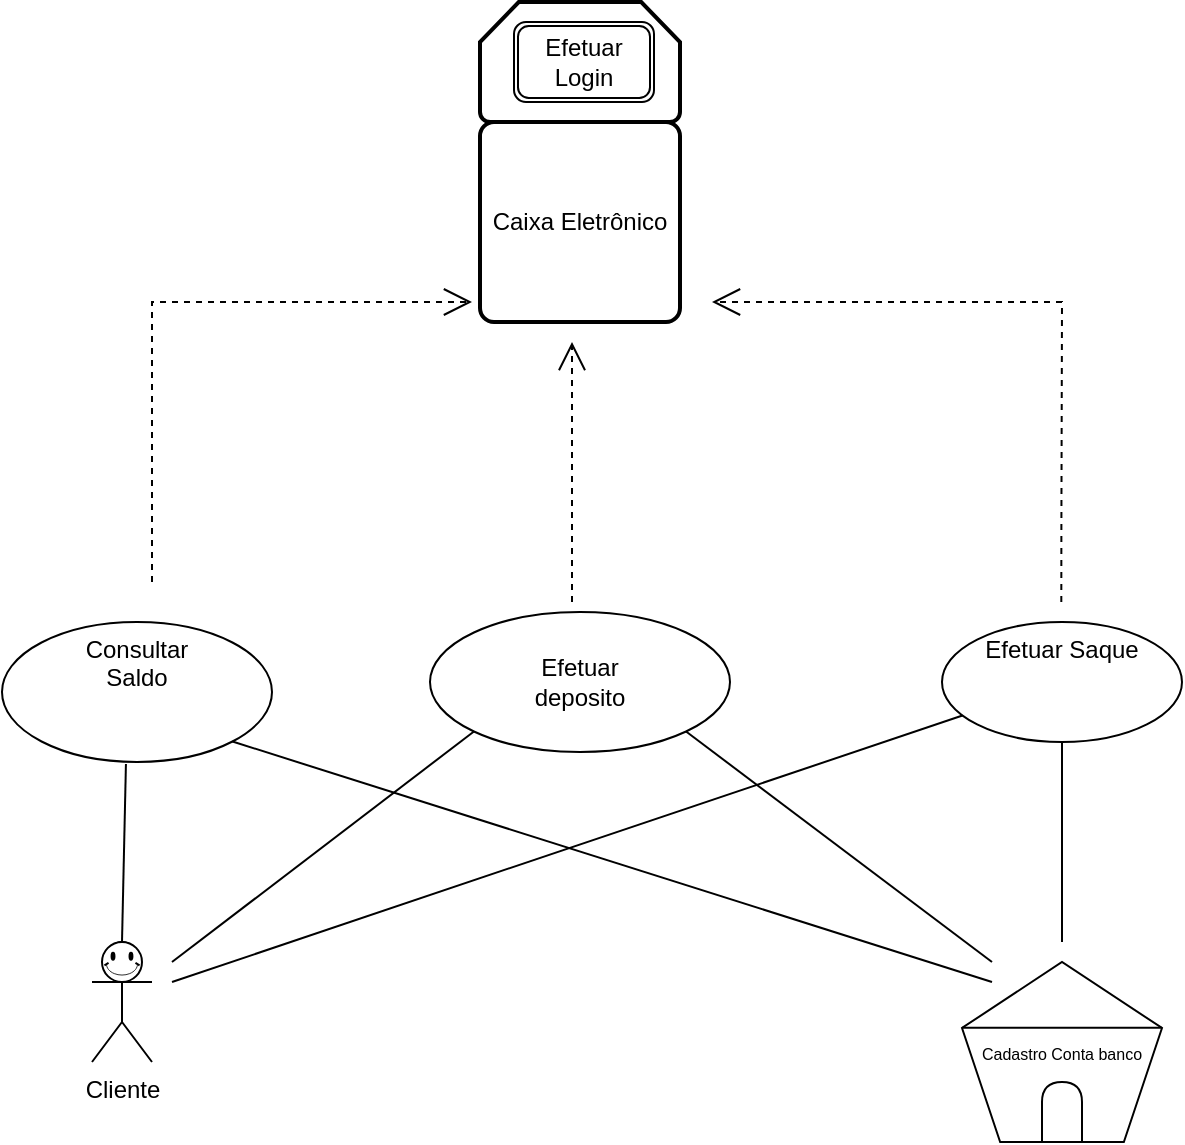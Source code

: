 <mxfile version="15.5.2" type="device"><diagram id="5Wz9d7IyxDYgAbzo63hf" name="Page-1"><mxGraphModel dx="1422" dy="1931" grid="1" gridSize="10" guides="1" tooltips="1" connect="1" arrows="1" fold="1" page="1" pageScale="1" pageWidth="827" pageHeight="1169" math="0" shadow="0"><root><mxCell id="0"/><mxCell id="1" parent="0"/><mxCell id="iMMEoxNSQVo3qhRT90Th-1" value="Cliente" style="shape=umlActor;verticalLabelPosition=bottom;verticalAlign=top;html=1;outlineConnect=0;" parent="1" vertex="1"><mxGeometry x="165" y="-600" width="30" height="60" as="geometry"/></mxCell><mxCell id="iMMEoxNSQVo3qhRT90Th-4" value="Consultar&lt;br&gt;Saldo" style="ellipse;whiteSpace=wrap;html=1;verticalAlign=top;" parent="1" vertex="1"><mxGeometry x="120" y="-760" width="135" height="70" as="geometry"/></mxCell><mxCell id="iMMEoxNSQVo3qhRT90Th-6" value="Efetuar Saque" style="ellipse;whiteSpace=wrap;html=1;verticalAlign=top;" parent="1" vertex="1"><mxGeometry x="590" y="-760" width="120" height="60" as="geometry"/></mxCell><mxCell id="iMMEoxNSQVo3qhRT90Th-8" value="Efetuar&lt;br&gt;deposito" style="ellipse;whiteSpace=wrap;html=1;" parent="1" vertex="1"><mxGeometry x="334" y="-765" width="150" height="70" as="geometry"/></mxCell><mxCell id="iMMEoxNSQVo3qhRT90Th-10" value="" style="endArrow=none;html=1;rounded=0;entryX=0.459;entryY=1.014;entryDx=0;entryDy=0;entryPerimeter=0;exitX=0.5;exitY=0;exitDx=0;exitDy=0;exitPerimeter=0;" parent="1" source="iMMEoxNSQVo3qhRT90Th-1" target="iMMEoxNSQVo3qhRT90Th-4" edge="1"><mxGeometry width="50" height="50" relative="1" as="geometry"><mxPoint x="385" y="-490" as="sourcePoint"/><mxPoint x="435" y="-540" as="targetPoint"/><Array as="points"/></mxGeometry></mxCell><mxCell id="iMMEoxNSQVo3qhRT90Th-13" value="" style="endArrow=none;html=1;rounded=0;entryX=0.5;entryY=1;entryDx=0;entryDy=0;exitX=0.5;exitY=0;exitDx=0;exitDy=0;exitPerimeter=0;" parent="1" target="iMMEoxNSQVo3qhRT90Th-6" edge="1"><mxGeometry width="50" height="50" relative="1" as="geometry"><mxPoint x="650" y="-600" as="sourcePoint"/><mxPoint x="435" y="-540" as="targetPoint"/><Array as="points"/></mxGeometry></mxCell><mxCell id="iMMEoxNSQVo3qhRT90Th-14" value="" style="endArrow=none;html=1;rounded=0;entryX=0;entryY=1;entryDx=0;entryDy=0;" parent="1" target="iMMEoxNSQVo3qhRT90Th-8" edge="1"><mxGeometry width="50" height="50" relative="1" as="geometry"><mxPoint x="205" y="-590" as="sourcePoint"/><mxPoint x="435" y="-540" as="targetPoint"/></mxGeometry></mxCell><mxCell id="iMMEoxNSQVo3qhRT90Th-15" value="" style="endArrow=none;html=1;rounded=0;entryX=1;entryY=1;entryDx=0;entryDy=0;" parent="1" target="iMMEoxNSQVo3qhRT90Th-8" edge="1"><mxGeometry width="50" height="50" relative="1" as="geometry"><mxPoint x="615" y="-590" as="sourcePoint"/><mxPoint x="435" y="-540" as="targetPoint"/></mxGeometry></mxCell><mxCell id="iMMEoxNSQVo3qhRT90Th-20" value="" style="endArrow=none;html=1;rounded=0;entryX=1;entryY=1;entryDx=0;entryDy=0;" parent="1" target="iMMEoxNSQVo3qhRT90Th-4" edge="1"><mxGeometry width="50" height="50" relative="1" as="geometry"><mxPoint x="615" y="-580" as="sourcePoint"/><mxPoint x="285" y="-540" as="targetPoint"/></mxGeometry></mxCell><mxCell id="iMMEoxNSQVo3qhRT90Th-21" value="" style="endArrow=none;html=1;rounded=0;" parent="1" target="iMMEoxNSQVo3qhRT90Th-6" edge="1"><mxGeometry width="50" height="50" relative="1" as="geometry"><mxPoint x="205" y="-580" as="sourcePoint"/><mxPoint x="285" y="-540" as="targetPoint"/></mxGeometry></mxCell><mxCell id="-7p5mXDU3NkKx2U2LDjd-1" value="Caixa Eletrônico" style="rounded=1;whiteSpace=wrap;html=1;absoluteArcSize=1;arcSize=14;strokeWidth=2;" parent="1" vertex="1"><mxGeometry x="359" y="-1010" width="100" height="100" as="geometry"/></mxCell><mxCell id="-7p5mXDU3NkKx2U2LDjd-2" value="" style="strokeWidth=2;html=1;shape=mxgraph.flowchart.loop_limit;whiteSpace=wrap;" parent="1" vertex="1"><mxGeometry x="359" y="-1070" width="100" height="60" as="geometry"/></mxCell><mxCell id="-7p5mXDU3NkKx2U2LDjd-4" value="Efetuar Login" style="shape=ext;double=1;rounded=1;whiteSpace=wrap;html=1;" parent="1" vertex="1"><mxGeometry x="376" y="-1060" width="70" height="40" as="geometry"/></mxCell><mxCell id="-7p5mXDU3NkKx2U2LDjd-9" value="&lt;font style=&quot;font-size: 8px&quot;&gt;Cadastro Conta banco&lt;/font&gt;" style="whiteSpace=wrap;html=1;shape=mxgraph.basic.pentagon" parent="1" vertex="1"><mxGeometry x="600" y="-590" width="100" height="90" as="geometry"/></mxCell><mxCell id="-7p5mXDU3NkKx2U2LDjd-11" value="" style="shape=delay;whiteSpace=wrap;html=1;direction=north;" parent="1" vertex="1"><mxGeometry x="640" y="-530" width="20" height="30" as="geometry"/></mxCell><mxCell id="-7p5mXDU3NkKx2U2LDjd-12" value="" style="verticalLabelPosition=bottom;verticalAlign=top;html=1;shape=mxgraph.basic.smiley;fontSize=8;" parent="1" vertex="1"><mxGeometry x="170" y="-600" width="20" height="20" as="geometry"/></mxCell><mxCell id="-7p5mXDU3NkKx2U2LDjd-13" value="" style="endArrow=none;html=1;edgeStyle=orthogonalEdgeStyle;rounded=0;fontSize=8;entryX=1;entryY=0.365;entryDx=0;entryDy=0;entryPerimeter=0;exitX=0;exitY=0.365;exitDx=0;exitDy=0;exitPerimeter=0;" parent="1" source="-7p5mXDU3NkKx2U2LDjd-9" target="-7p5mXDU3NkKx2U2LDjd-9" edge="1"><mxGeometry relative="1" as="geometry"><mxPoint x="605" y="-557" as="sourcePoint"/><mxPoint x="705" y="-560" as="targetPoint"/><Array as="points"/></mxGeometry></mxCell><mxCell id="-7p5mXDU3NkKx2U2LDjd-17" value="" style="endArrow=open;endSize=12;dashed=1;html=1;rounded=0;fontSize=8;edgeStyle=orthogonalEdgeStyle;" parent="1" edge="1"><mxGeometry width="160" relative="1" as="geometry"><mxPoint x="195" y="-780" as="sourcePoint"/><mxPoint x="355" y="-920" as="targetPoint"/><Array as="points"><mxPoint x="195" y="-920"/><mxPoint x="345" y="-920"/></Array></mxGeometry></mxCell><mxCell id="-7p5mXDU3NkKx2U2LDjd-18" value="" style="endArrow=open;endSize=12;dashed=1;html=1;rounded=0;fontSize=8;edgeStyle=orthogonalEdgeStyle;" parent="1" edge="1"><mxGeometry width="160" relative="1" as="geometry"><mxPoint x="405" y="-770" as="sourcePoint"/><mxPoint x="405" y="-900" as="targetPoint"/></mxGeometry></mxCell><mxCell id="-7p5mXDU3NkKx2U2LDjd-19" value="" style="endArrow=open;endSize=12;dashed=1;html=1;rounded=0;fontSize=8;edgeStyle=orthogonalEdgeStyle;" parent="1" edge="1"><mxGeometry x="-0.046" width="160" relative="1" as="geometry"><mxPoint x="649.66" y="-770" as="sourcePoint"/><mxPoint x="475" y="-920" as="targetPoint"/><Array as="points"><mxPoint x="650" y="-810"/><mxPoint x="650" y="-810"/></Array><mxPoint as="offset"/></mxGeometry></mxCell></root></mxGraphModel></diagram></mxfile>